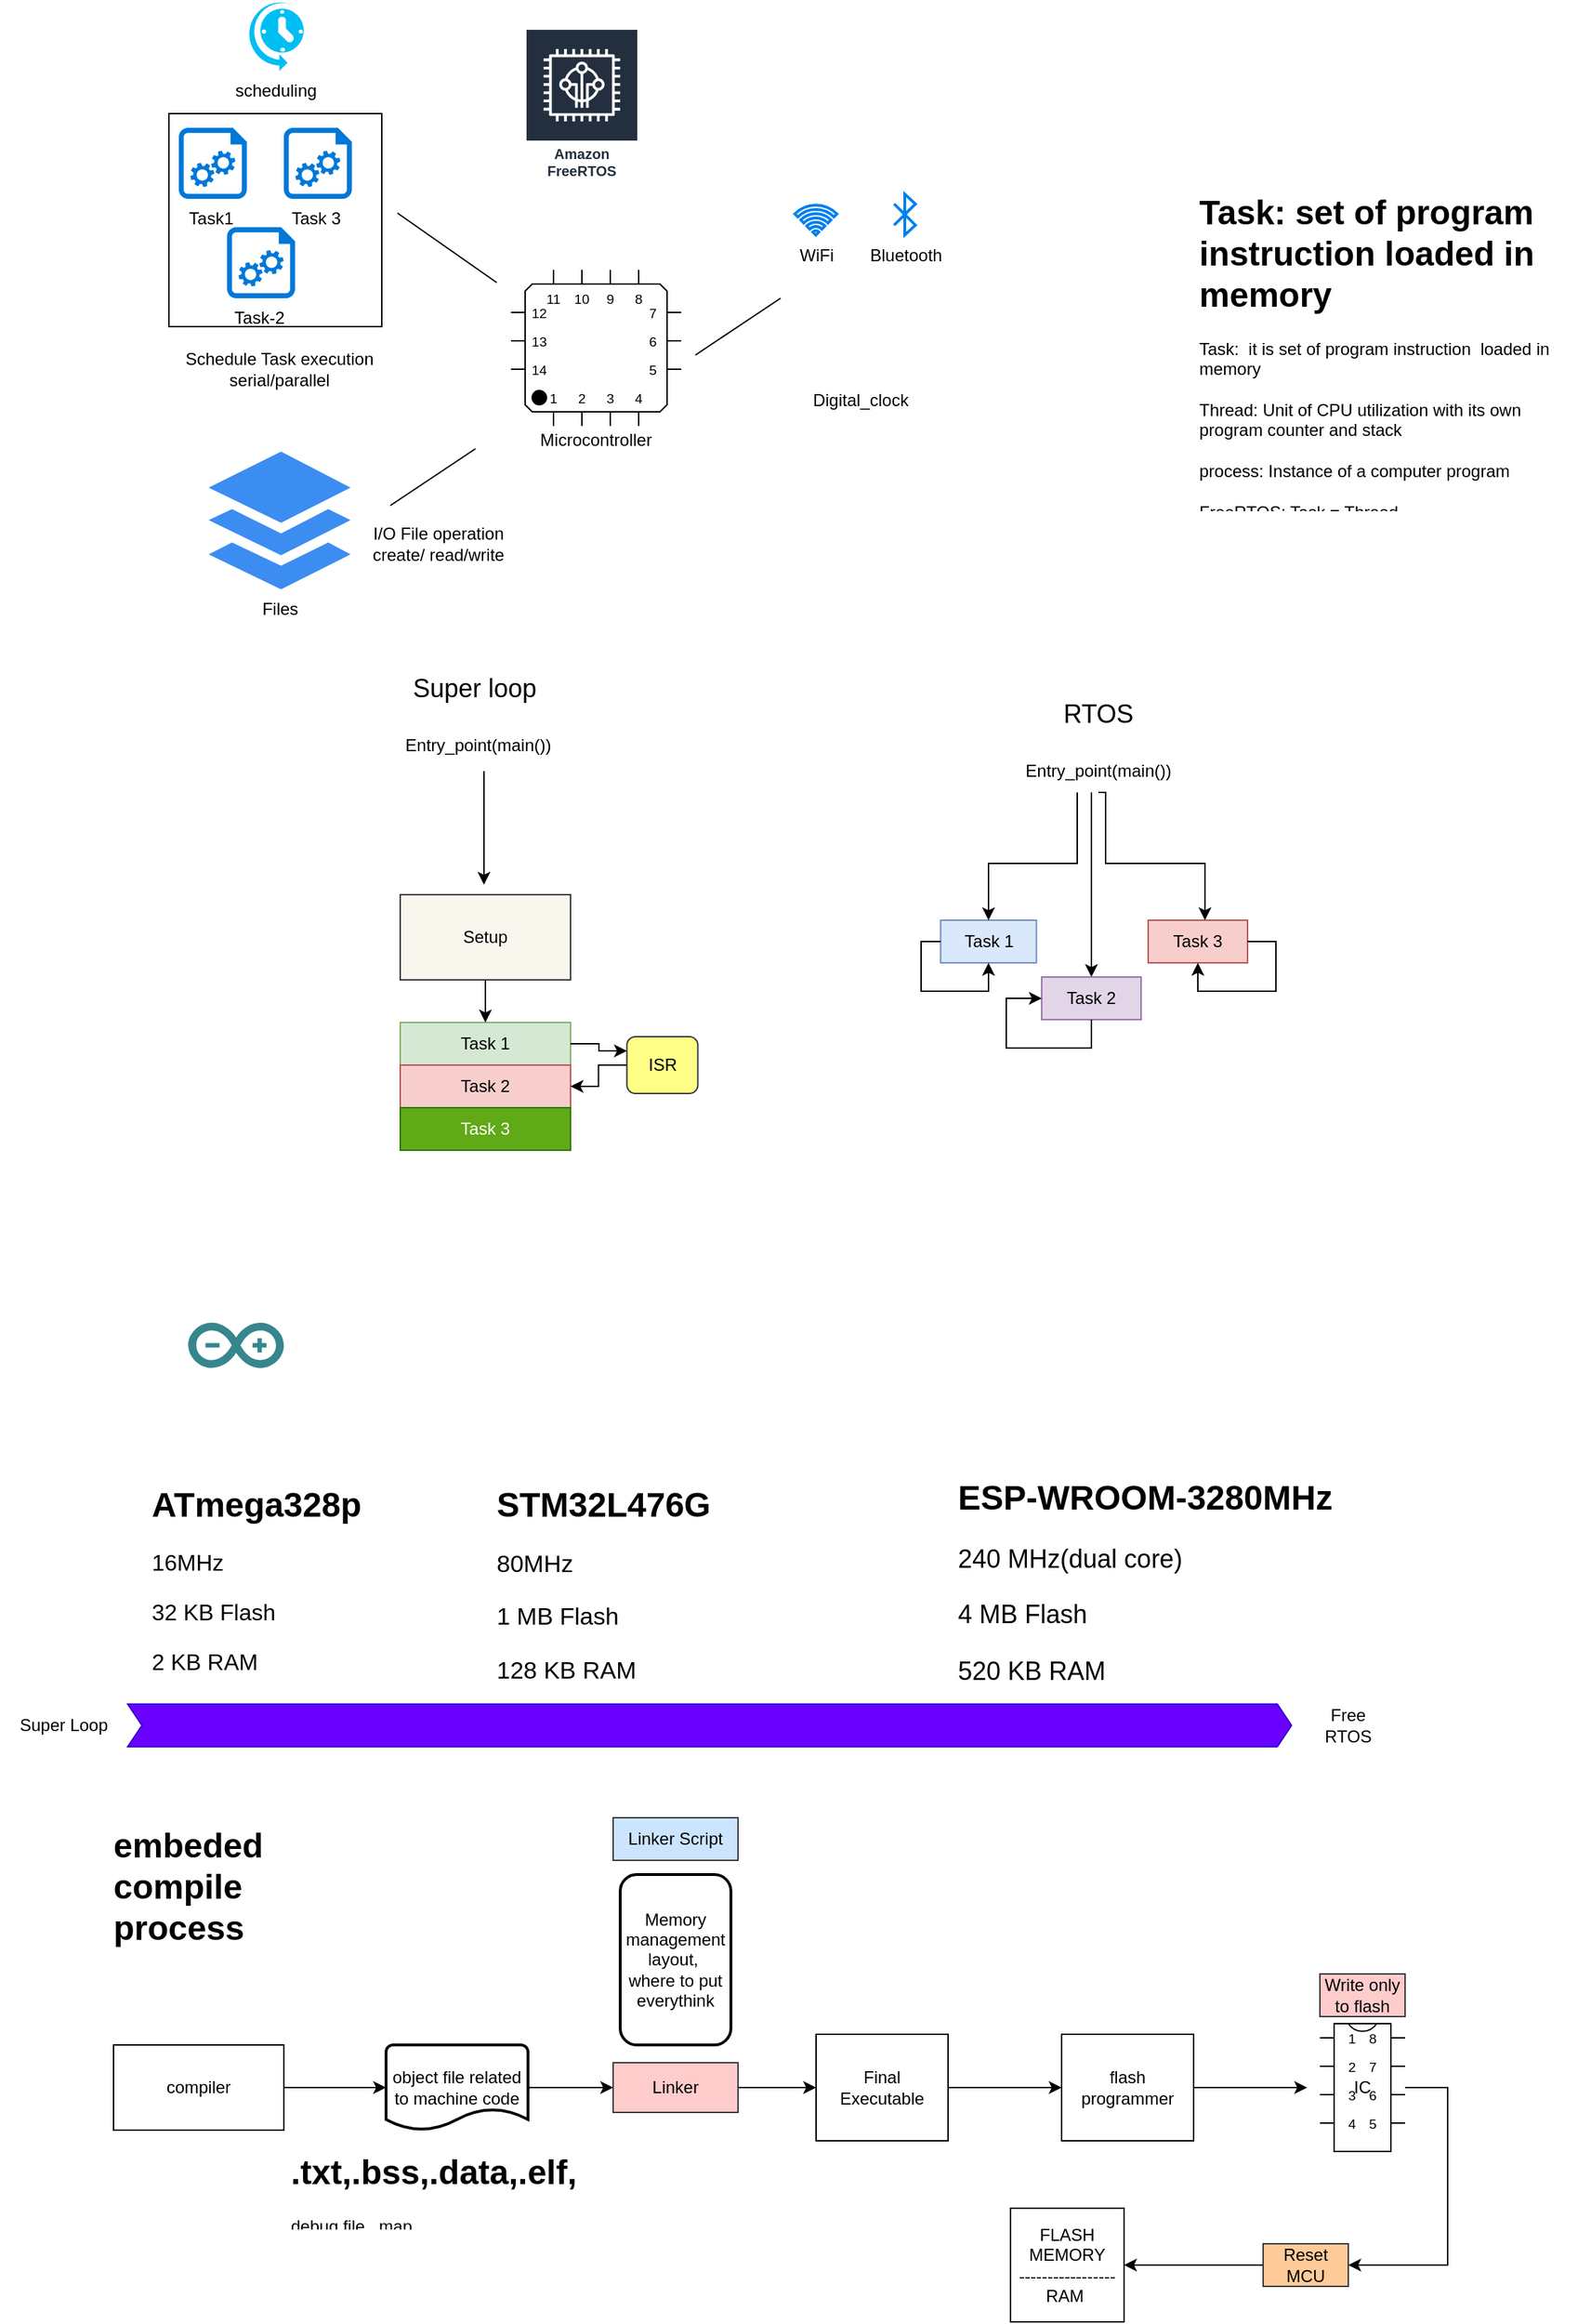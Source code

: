 <mxfile version="22.1.7" type="github">
  <diagram name="Page-1" id="-Vkcal_bhPAOWxp8P6Br">
    <mxGraphModel dx="695" dy="315" grid="1" gridSize="10" guides="1" tooltips="1" connect="1" arrows="1" fold="1" page="1" pageScale="1" pageWidth="1169" pageHeight="827" math="0" shadow="0">
      <root>
        <mxCell id="0" />
        <mxCell id="1" parent="0" />
        <mxCell id="rbhz-g9StdZ_2ZMO7E4P-5" value="" style="whiteSpace=wrap;html=1;aspect=fixed;" vertex="1" parent="1">
          <mxGeometry x="149" y="90" width="150" height="150" as="geometry" />
        </mxCell>
        <mxCell id="rbhz-g9StdZ_2ZMO7E4P-1" value="Amazon FreeRTOS" style="sketch=0;outlineConnect=0;fontColor=#232F3E;gradientColor=none;strokeColor=#ffffff;fillColor=#232F3E;dashed=0;verticalLabelPosition=middle;verticalAlign=bottom;align=center;html=1;whiteSpace=wrap;fontSize=10;fontStyle=1;spacing=3;shape=mxgraph.aws4.productIcon;prIcon=mxgraph.aws4.freertos;" vertex="1" parent="1">
          <mxGeometry x="400" y="30" width="80" height="110" as="geometry" />
        </mxCell>
        <mxCell id="rbhz-g9StdZ_2ZMO7E4P-2" value="Task 3&amp;nbsp;" style="sketch=0;aspect=fixed;pointerEvents=1;shadow=0;dashed=0;html=1;strokeColor=none;labelPosition=center;verticalLabelPosition=bottom;verticalAlign=top;align=center;shape=mxgraph.azure.startup_task;fillColor=#0078D7;" vertex="1" parent="1">
          <mxGeometry x="230" y="100" width="48" height="50" as="geometry" />
        </mxCell>
        <mxCell id="rbhz-g9StdZ_2ZMO7E4P-4" value="Task1&amp;nbsp;" style="sketch=0;aspect=fixed;pointerEvents=1;shadow=0;dashed=0;html=1;strokeColor=none;labelPosition=center;verticalLabelPosition=bottom;verticalAlign=top;align=center;shape=mxgraph.azure.startup_task;fillColor=#0078D7;" vertex="1" parent="1">
          <mxGeometry x="156" y="100" width="48" height="50" as="geometry" />
        </mxCell>
        <mxCell id="rbhz-g9StdZ_2ZMO7E4P-3" value="Task-2&amp;nbsp;" style="sketch=0;aspect=fixed;pointerEvents=1;shadow=0;dashed=0;html=1;strokeColor=none;labelPosition=center;verticalLabelPosition=bottom;verticalAlign=top;align=center;shape=mxgraph.azure.startup_task;fillColor=#0078D7;" vertex="1" parent="1">
          <mxGeometry x="190" y="170" width="48" height="50" as="geometry" />
        </mxCell>
        <mxCell id="rbhz-g9StdZ_2ZMO7E4P-6" value="scheduling" style="verticalLabelPosition=bottom;html=1;verticalAlign=top;align=center;strokeColor=none;fillColor=#00BEF2;shape=mxgraph.azure.scheduler;pointerEvents=1;" vertex="1" parent="1">
          <mxGeometry x="204" y="10" width="40" height="50" as="geometry" />
        </mxCell>
        <mxCell id="rbhz-g9StdZ_2ZMO7E4P-7" value="Files" style="sketch=0;html=1;aspect=fixed;strokeColor=none;shadow=0;fillColor=#3B8DF1;verticalAlign=top;labelPosition=center;verticalLabelPosition=bottom;shape=mxgraph.gcp2.files" vertex="1" parent="1">
          <mxGeometry x="177" y="328" width="100" height="97" as="geometry" />
        </mxCell>
        <mxCell id="rbhz-g9StdZ_2ZMO7E4P-8" value="WiFi" style="html=1;verticalLabelPosition=bottom;align=center;labelBackgroundColor=#ffffff;verticalAlign=top;strokeWidth=2;strokeColor=#0080F0;shadow=0;dashed=0;shape=mxgraph.ios7.icons.wifi;pointerEvents=1" vertex="1" parent="1">
          <mxGeometry x="590" y="154.5" width="29.7" height="21" as="geometry" />
        </mxCell>
        <mxCell id="rbhz-g9StdZ_2ZMO7E4P-9" value="Bluetooth" style="html=1;verticalLabelPosition=bottom;align=center;labelBackgroundColor=#ffffff;verticalAlign=top;strokeWidth=2;strokeColor=#0080F0;shadow=0;dashed=0;shape=mxgraph.ios7.icons.bluetooth;pointerEvents=1" vertex="1" parent="1">
          <mxGeometry x="660" y="146.7" width="15" height="28.8" as="geometry" />
        </mxCell>
        <mxCell id="rbhz-g9StdZ_2ZMO7E4P-10" value="Digital_clock" style="shape=image;html=1;verticalAlign=top;verticalLabelPosition=bottom;labelBackgroundColor=#ffffff;imageAspect=0;aspect=fixed;image=https://cdn2.iconfinder.com/data/icons/date-and-time-fill-outline/64/Alarm_clock_digital_time-128.png" vertex="1" parent="1">
          <mxGeometry x="597" y="200" width="78" height="78" as="geometry" />
        </mxCell>
        <mxCell id="rbhz-g9StdZ_2ZMO7E4P-11" value="&lt;br&gt;&lt;br&gt;&lt;br&gt;&lt;br&gt;&lt;br&gt;&lt;br&gt;&lt;br&gt;&lt;br&gt;&lt;br&gt;Microcontroller" style="shadow=0;dashed=0;align=center;html=1;strokeWidth=1;shape=mxgraph.electrical.logic_gates.qfp_ic;whiteSpace=wrap;labelNames=a,b,c,d,e,f,g,h,i,j,k,l,m,n,o,p,q,r,s,t,u,v,w,x,y,z,a1,b1,c1,d1,e1,f1,g1,h1,i1,j1,k1,l1,m1,n1;" vertex="1" parent="1">
          <mxGeometry x="390" y="200" width="120" height="110" as="geometry" />
        </mxCell>
        <mxCell id="rbhz-g9StdZ_2ZMO7E4P-12" value="" style="endArrow=none;html=1;rounded=0;" edge="1" parent="1">
          <mxGeometry width="50" height="50" relative="1" as="geometry">
            <mxPoint x="580" y="220" as="sourcePoint" />
            <mxPoint x="520" y="260" as="targetPoint" />
            <Array as="points">
              <mxPoint x="550" y="240" />
            </Array>
          </mxGeometry>
        </mxCell>
        <mxCell id="rbhz-g9StdZ_2ZMO7E4P-13" value="" style="endArrow=none;html=1;rounded=0;" edge="1" parent="1">
          <mxGeometry width="50" height="50" relative="1" as="geometry">
            <mxPoint x="365" y="326" as="sourcePoint" />
            <mxPoint x="305" y="366" as="targetPoint" />
            <Array as="points">
              <mxPoint x="335" y="346" />
            </Array>
          </mxGeometry>
        </mxCell>
        <mxCell id="rbhz-g9StdZ_2ZMO7E4P-14" value="" style="endArrow=none;html=1;rounded=0;" edge="1" parent="1">
          <mxGeometry width="50" height="50" relative="1" as="geometry">
            <mxPoint x="380" y="209" as="sourcePoint" />
            <mxPoint x="310" y="160" as="targetPoint" />
          </mxGeometry>
        </mxCell>
        <mxCell id="rbhz-g9StdZ_2ZMO7E4P-38" value="&lt;h1&gt;Task: set of program instruction loaded in memory&amp;nbsp;&lt;/h1&gt;&lt;div&gt;Task:&amp;nbsp; it is set of program instruction&amp;nbsp; loaded in memory&amp;nbsp;&lt;/div&gt;&lt;div&gt;&lt;br&gt;&lt;/div&gt;&lt;div&gt;Thread: Unit of CPU utilization with its own program counter and stack&lt;/div&gt;&lt;div&gt;&lt;br&gt;&lt;/div&gt;&lt;div&gt;process: Instance of a computer program&amp;nbsp;&lt;/div&gt;&lt;div&gt;&lt;br&gt;&lt;/div&gt;&lt;div&gt;FreeRTOS: Task = Thread&lt;/div&gt;&lt;div&gt;&lt;br&gt;&lt;/div&gt;&lt;div&gt;ISR:&amp;nbsp; Interrupt Service Routine&lt;/div&gt;&lt;div&gt;&lt;br&gt;&lt;/div&gt;" style="text;html=1;strokeColor=none;fillColor=none;spacing=5;spacingTop=-20;whiteSpace=wrap;overflow=hidden;rounded=0;" vertex="1" parent="1">
          <mxGeometry x="870" y="140" width="280" height="230" as="geometry" />
        </mxCell>
        <mxCell id="rbhz-g9StdZ_2ZMO7E4P-39" value="" style="dashed=0;outlineConnect=0;html=1;align=center;labelPosition=center;verticalLabelPosition=bottom;verticalAlign=top;shape=mxgraph.weblogos.arduino;fillColor=#36868D;strokeColor=none" vertex="1" parent="1">
          <mxGeometry x="162.6" y="941.34" width="67.4" height="32" as="geometry" />
        </mxCell>
        <mxCell id="rbhz-g9StdZ_2ZMO7E4P-41" value="" style="shape=image;imageAspect=0;aspect=fixed;verticalLabelPosition=bottom;verticalAlign=top;image=https://i.ytimg.com/vi/C9tZwgizziM/maxresdefault.jpg;" vertex="1" parent="1">
          <mxGeometry x="295" y="880" width="310" height="174.67" as="geometry" />
        </mxCell>
        <mxCell id="rbhz-g9StdZ_2ZMO7E4P-43" value="" style="shape=image;imageAspect=0;aspect=fixed;verticalLabelPosition=bottom;verticalAlign=top;image=https://encrypted-tbn0.gstatic.com/images?q=tbn:ANd9GcT3ragf61yitlmY3Ci1eBVho4qEFC9nOob-o6z35rBw2hFlDMPmoTedaJmQObqFZkUGd-U&amp;usqp=CAU;" vertex="1" parent="1">
          <mxGeometry x="650" y="871.84" width="264" height="191" as="geometry" />
        </mxCell>
        <mxCell id="rbhz-g9StdZ_2ZMO7E4P-44" value="" style="html=1;shadow=0;dashed=0;align=center;verticalAlign=middle;shape=mxgraph.arrows2.arrow;dy=0;dx=10;notch=10;fillColor=#6a00ff;strokeColor=#3700CC;fontColor=#ffffff;" vertex="1" parent="1">
          <mxGeometry x="120" y="1210" width="820" height="30" as="geometry" />
        </mxCell>
        <mxCell id="rbhz-g9StdZ_2ZMO7E4P-45" value="&lt;h1&gt;ATmega328p&lt;/h1&gt;&lt;p style=&quot;font-size: 16px;&quot;&gt;&lt;font style=&quot;font-size: 16px;&quot;&gt;16MHz&lt;/font&gt;&lt;/p&gt;&lt;p style=&quot;font-size: 16px;&quot;&gt;&lt;font style=&quot;font-size: 16px;&quot;&gt;32 KB Flash&amp;nbsp;&lt;/font&gt;&lt;/p&gt;&lt;p style=&quot;font-size: 16px;&quot;&gt;&lt;font style=&quot;font-size: 16px;&quot;&gt;2 KB RAM&lt;/font&gt;&lt;/p&gt;" style="text;html=1;strokeColor=none;fillColor=none;spacing=5;spacingTop=-20;whiteSpace=wrap;overflow=hidden;rounded=0;" vertex="1" parent="1">
          <mxGeometry x="132" y="1050" width="190" height="150" as="geometry" />
        </mxCell>
        <mxCell id="rbhz-g9StdZ_2ZMO7E4P-46" value="&lt;h1&gt;STM32L476G&lt;/h1&gt;&lt;p style=&quot;font-size: 17px;&quot;&gt;&lt;font style=&quot;font-size: 17px;&quot;&gt;80MHz&lt;/font&gt;&lt;/p&gt;&lt;p style=&quot;font-size: 17px;&quot;&gt;&lt;font style=&quot;font-size: 17px;&quot;&gt;1 MB Flash&amp;nbsp;&lt;/font&gt;&lt;/p&gt;&lt;p style=&quot;font-size: 17px;&quot;&gt;&lt;font style=&quot;font-size: 17px;&quot;&gt;128 KB RAM&lt;/font&gt;&lt;/p&gt;" style="text;html=1;strokeColor=none;fillColor=none;spacing=5;spacingTop=-20;whiteSpace=wrap;overflow=hidden;rounded=0;" vertex="1" parent="1">
          <mxGeometry x="375" y="1050" width="190" height="150" as="geometry" />
        </mxCell>
        <mxCell id="rbhz-g9StdZ_2ZMO7E4P-47" value="&lt;h1&gt;ESP-WROOM-3280MHz&lt;/h1&gt;&lt;p style=&quot;font-size: 18px;&quot;&gt;&lt;font style=&quot;font-size: 18px;&quot;&gt;240 MHz(dual core)&lt;/font&gt;&lt;/p&gt;&lt;p style=&quot;font-size: 18px;&quot;&gt;&lt;font style=&quot;font-size: 18px;&quot;&gt;4 MB Flash&amp;nbsp;&lt;/font&gt;&lt;/p&gt;&lt;p style=&quot;font-size: 18px;&quot;&gt;&lt;font style=&quot;font-size: 18px;&quot;&gt;520 KB RAM&lt;/font&gt;&lt;/p&gt;" style="text;html=1;strokeColor=none;fillColor=none;spacing=5;spacingTop=-20;whiteSpace=wrap;overflow=hidden;rounded=0;" vertex="1" parent="1">
          <mxGeometry x="700" y="1044.67" width="280" height="155.33" as="geometry" />
        </mxCell>
        <mxCell id="rbhz-g9StdZ_2ZMO7E4P-48" value="Super Loop" style="text;html=1;strokeColor=none;fillColor=none;align=center;verticalAlign=middle;whiteSpace=wrap;rounded=0;" vertex="1" parent="1">
          <mxGeometry x="30" y="1210" width="90" height="30" as="geometry" />
        </mxCell>
        <mxCell id="rbhz-g9StdZ_2ZMO7E4P-49" value="Free RTOS" style="text;html=1;strokeColor=none;fillColor=none;align=center;verticalAlign=middle;whiteSpace=wrap;rounded=0;" vertex="1" parent="1">
          <mxGeometry x="950" y="1210" width="60" height="30" as="geometry" />
        </mxCell>
        <mxCell id="rbhz-g9StdZ_2ZMO7E4P-56" value="" style="group" vertex="1" connectable="0" parent="1">
          <mxGeometry x="302" y="460" width="219.7" height="360" as="geometry" />
        </mxCell>
        <mxCell id="rbhz-g9StdZ_2ZMO7E4P-15" value="Setup" style="rounded=0;whiteSpace=wrap;html=1;fillColor=#f9f7ed;strokeColor=#36393d;" vertex="1" parent="rbhz-g9StdZ_2ZMO7E4P-56">
          <mxGeometry x="10" y="180" width="120" height="60" as="geometry" />
        </mxCell>
        <mxCell id="rbhz-g9StdZ_2ZMO7E4P-16" value="" style="endArrow=classic;html=1;rounded=0;" edge="1" parent="rbhz-g9StdZ_2ZMO7E4P-56">
          <mxGeometry width="50" height="50" relative="1" as="geometry">
            <mxPoint x="69" y="93" as="sourcePoint" />
            <mxPoint x="69" y="173" as="targetPoint" />
          </mxGeometry>
        </mxCell>
        <mxCell id="rbhz-g9StdZ_2ZMO7E4P-17" value="&lt;font style=&quot;font-size: 18px;&quot;&gt;Super loop&amp;nbsp;&lt;/font&gt;" style="text;html=1;strokeColor=none;fillColor=none;align=center;verticalAlign=middle;whiteSpace=wrap;rounded=0;" vertex="1" parent="rbhz-g9StdZ_2ZMO7E4P-56">
          <mxGeometry width="130" height="70" as="geometry" />
        </mxCell>
        <mxCell id="rbhz-g9StdZ_2ZMO7E4P-19" value="Entry_point(main())&lt;br&gt;" style="text;html=1;strokeColor=none;fillColor=none;align=center;verticalAlign=middle;whiteSpace=wrap;rounded=0;" vertex="1" parent="rbhz-g9StdZ_2ZMO7E4P-56">
          <mxGeometry x="35" y="60" width="60" height="30" as="geometry" />
        </mxCell>
        <mxCell id="rbhz-g9StdZ_2ZMO7E4P-20" value="Task 1" style="rounded=0;whiteSpace=wrap;html=1;fillColor=#d5e8d4;strokeColor=#82b366;" vertex="1" parent="rbhz-g9StdZ_2ZMO7E4P-56">
          <mxGeometry x="10" y="270" width="120" height="30" as="geometry" />
        </mxCell>
        <mxCell id="rbhz-g9StdZ_2ZMO7E4P-21" value="" style="edgeStyle=orthogonalEdgeStyle;rounded=0;orthogonalLoop=1;jettySize=auto;html=1;" edge="1" parent="rbhz-g9StdZ_2ZMO7E4P-56" source="rbhz-g9StdZ_2ZMO7E4P-15" target="rbhz-g9StdZ_2ZMO7E4P-20">
          <mxGeometry relative="1" as="geometry" />
        </mxCell>
        <mxCell id="rbhz-g9StdZ_2ZMO7E4P-22" value="Task 2" style="rounded=0;whiteSpace=wrap;html=1;fillColor=#f8cecc;strokeColor=#b85450;" vertex="1" parent="rbhz-g9StdZ_2ZMO7E4P-56">
          <mxGeometry x="10" y="300" width="120" height="30" as="geometry" />
        </mxCell>
        <mxCell id="rbhz-g9StdZ_2ZMO7E4P-24" value="Task 3" style="rounded=0;whiteSpace=wrap;html=1;fillColor=#60a917;fontColor=#ffffff;strokeColor=#2D7600;" vertex="1" parent="rbhz-g9StdZ_2ZMO7E4P-56">
          <mxGeometry x="10" y="330" width="120" height="30" as="geometry" />
        </mxCell>
        <mxCell id="rbhz-g9StdZ_2ZMO7E4P-37" style="edgeStyle=orthogonalEdgeStyle;rounded=0;orthogonalLoop=1;jettySize=auto;html=1;entryX=1;entryY=0.5;entryDx=0;entryDy=0;" edge="1" parent="rbhz-g9StdZ_2ZMO7E4P-56" source="rbhz-g9StdZ_2ZMO7E4P-35" target="rbhz-g9StdZ_2ZMO7E4P-22">
          <mxGeometry relative="1" as="geometry" />
        </mxCell>
        <mxCell id="rbhz-g9StdZ_2ZMO7E4P-35" value="ISR" style="rounded=1;whiteSpace=wrap;html=1;fillColor=#ffff88;strokeColor=#36393d;" vertex="1" parent="rbhz-g9StdZ_2ZMO7E4P-56">
          <mxGeometry x="169.7" y="280" width="50" height="40" as="geometry" />
        </mxCell>
        <mxCell id="rbhz-g9StdZ_2ZMO7E4P-36" style="edgeStyle=orthogonalEdgeStyle;rounded=0;orthogonalLoop=1;jettySize=auto;html=1;exitX=1;exitY=0.5;exitDx=0;exitDy=0;entryX=0;entryY=0.25;entryDx=0;entryDy=0;" edge="1" parent="rbhz-g9StdZ_2ZMO7E4P-56" source="rbhz-g9StdZ_2ZMO7E4P-20" target="rbhz-g9StdZ_2ZMO7E4P-35">
          <mxGeometry relative="1" as="geometry" />
        </mxCell>
        <mxCell id="rbhz-g9StdZ_2ZMO7E4P-58" value="" style="group" vertex="1" connectable="0" parent="1">
          <mxGeometry x="679" y="478" width="250" height="270" as="geometry" />
        </mxCell>
        <mxCell id="rbhz-g9StdZ_2ZMO7E4P-27" value="&lt;span style=&quot;font-size: 18px;&quot;&gt;RTOS&lt;/span&gt;" style="text;html=1;strokeColor=none;fillColor=none;align=center;verticalAlign=middle;whiteSpace=wrap;rounded=0;" vertex="1" parent="rbhz-g9StdZ_2ZMO7E4P-58">
          <mxGeometry x="60" width="130" height="70" as="geometry" />
        </mxCell>
        <mxCell id="rbhz-g9StdZ_2ZMO7E4P-28" value="Entry_point(main())&lt;br&gt;" style="text;html=1;strokeColor=none;fillColor=none;align=center;verticalAlign=middle;whiteSpace=wrap;rounded=0;" vertex="1" parent="rbhz-g9StdZ_2ZMO7E4P-58">
          <mxGeometry x="95" y="60" width="60" height="30" as="geometry" />
        </mxCell>
        <mxCell id="rbhz-g9StdZ_2ZMO7E4P-29" value="" style="endArrow=classic;html=1;rounded=0;entryX=0.5;entryY=0;entryDx=0;entryDy=0;" edge="1" parent="rbhz-g9StdZ_2ZMO7E4P-58" target="rbhz-g9StdZ_2ZMO7E4P-34">
          <mxGeometry width="50" height="50" relative="1" as="geometry">
            <mxPoint x="120" y="90" as="sourcePoint" />
            <mxPoint x="120" y="170" as="targetPoint" />
          </mxGeometry>
        </mxCell>
        <mxCell id="rbhz-g9StdZ_2ZMO7E4P-30" value="Task 1" style="rounded=0;whiteSpace=wrap;html=1;fillColor=#dae8fc;strokeColor=#6c8ebf;" vertex="1" parent="rbhz-g9StdZ_2ZMO7E4P-58">
          <mxGeometry x="13.75" y="180" width="67.5" height="30" as="geometry" />
        </mxCell>
        <mxCell id="rbhz-g9StdZ_2ZMO7E4P-33" style="edgeStyle=orthogonalEdgeStyle;rounded=0;orthogonalLoop=1;jettySize=auto;html=1;entryX=0.5;entryY=0;entryDx=0;entryDy=0;" edge="1" parent="rbhz-g9StdZ_2ZMO7E4P-58" source="rbhz-g9StdZ_2ZMO7E4P-28" target="rbhz-g9StdZ_2ZMO7E4P-30">
          <mxGeometry relative="1" as="geometry">
            <Array as="points">
              <mxPoint x="110" y="140" />
              <mxPoint x="47" y="140" />
            </Array>
          </mxGeometry>
        </mxCell>
        <mxCell id="rbhz-g9StdZ_2ZMO7E4P-31" value="Task 3" style="rounded=0;whiteSpace=wrap;html=1;fillColor=#f8cecc;strokeColor=#b85450;" vertex="1" parent="rbhz-g9StdZ_2ZMO7E4P-58">
          <mxGeometry x="160" y="180" width="70" height="30" as="geometry" />
        </mxCell>
        <mxCell id="rbhz-g9StdZ_2ZMO7E4P-34" value="Task 2" style="rounded=0;whiteSpace=wrap;html=1;fillColor=#e1d5e7;strokeColor=#9673a6;" vertex="1" parent="rbhz-g9StdZ_2ZMO7E4P-58">
          <mxGeometry x="85" y="220" width="70" height="30" as="geometry" />
        </mxCell>
        <mxCell id="rbhz-g9StdZ_2ZMO7E4P-50" style="edgeStyle=orthogonalEdgeStyle;rounded=0;orthogonalLoop=1;jettySize=auto;html=1;entryX=0.5;entryY=1;entryDx=0;entryDy=0;exitX=1;exitY=0.5;exitDx=0;exitDy=0;" edge="1" parent="rbhz-g9StdZ_2ZMO7E4P-58" source="rbhz-g9StdZ_2ZMO7E4P-31" target="rbhz-g9StdZ_2ZMO7E4P-31">
          <mxGeometry relative="1" as="geometry">
            <Array as="points">
              <mxPoint x="250" y="195" />
              <mxPoint x="250" y="230" />
              <mxPoint x="195" y="230" />
            </Array>
          </mxGeometry>
        </mxCell>
        <mxCell id="rbhz-g9StdZ_2ZMO7E4P-52" style="edgeStyle=orthogonalEdgeStyle;rounded=0;orthogonalLoop=1;jettySize=auto;html=1;exitX=0.5;exitY=1;exitDx=0;exitDy=0;entryX=0;entryY=0.5;entryDx=0;entryDy=0;" edge="1" parent="rbhz-g9StdZ_2ZMO7E4P-58" source="rbhz-g9StdZ_2ZMO7E4P-34" target="rbhz-g9StdZ_2ZMO7E4P-34">
          <mxGeometry relative="1" as="geometry">
            <Array as="points">
              <mxPoint x="120" y="270" />
              <mxPoint x="60" y="270" />
              <mxPoint x="60" y="235" />
            </Array>
          </mxGeometry>
        </mxCell>
        <mxCell id="rbhz-g9StdZ_2ZMO7E4P-32" style="edgeStyle=orthogonalEdgeStyle;rounded=0;orthogonalLoop=1;jettySize=auto;html=1;exitX=0.5;exitY=1;exitDx=0;exitDy=0;" edge="1" parent="rbhz-g9StdZ_2ZMO7E4P-58" source="rbhz-g9StdZ_2ZMO7E4P-28" target="rbhz-g9StdZ_2ZMO7E4P-31">
          <mxGeometry relative="1" as="geometry">
            <Array as="points">
              <mxPoint x="130" y="90" />
              <mxPoint x="130" y="140" />
              <mxPoint x="200" y="140" />
            </Array>
          </mxGeometry>
        </mxCell>
        <mxCell id="rbhz-g9StdZ_2ZMO7E4P-55" style="edgeStyle=orthogonalEdgeStyle;rounded=0;orthogonalLoop=1;jettySize=auto;html=1;entryX=0.5;entryY=1;entryDx=0;entryDy=0;" edge="1" parent="rbhz-g9StdZ_2ZMO7E4P-58" source="rbhz-g9StdZ_2ZMO7E4P-30" target="rbhz-g9StdZ_2ZMO7E4P-30">
          <mxGeometry relative="1" as="geometry">
            <Array as="points">
              <mxPoint y="195" />
              <mxPoint y="230" />
              <mxPoint x="48" y="230" />
            </Array>
          </mxGeometry>
        </mxCell>
        <mxCell id="rbhz-g9StdZ_2ZMO7E4P-60" value="&lt;h1&gt;embeded compile process&lt;/h1&gt;" style="text;html=1;strokeColor=none;fillColor=none;spacing=5;spacingTop=-20;whiteSpace=wrap;overflow=hidden;rounded=0;" vertex="1" parent="1">
          <mxGeometry x="105" y="1290" width="190" height="120" as="geometry" />
        </mxCell>
        <mxCell id="rbhz-g9StdZ_2ZMO7E4P-61" value="compiler" style="rounded=0;whiteSpace=wrap;html=1;" vertex="1" parent="1">
          <mxGeometry x="110" y="1450" width="120" height="60" as="geometry" />
        </mxCell>
        <mxCell id="rbhz-g9StdZ_2ZMO7E4P-72" style="edgeStyle=orthogonalEdgeStyle;rounded=0;orthogonalLoop=1;jettySize=auto;html=1;" edge="1" parent="1" source="rbhz-g9StdZ_2ZMO7E4P-62" target="rbhz-g9StdZ_2ZMO7E4P-71">
          <mxGeometry relative="1" as="geometry" />
        </mxCell>
        <mxCell id="rbhz-g9StdZ_2ZMO7E4P-62" value="object file related to machine code" style="strokeWidth=2;html=1;shape=mxgraph.flowchart.document2;whiteSpace=wrap;size=0.25;" vertex="1" parent="1">
          <mxGeometry x="302" y="1450" width="100" height="60" as="geometry" />
        </mxCell>
        <mxCell id="rbhz-g9StdZ_2ZMO7E4P-63" style="edgeStyle=orthogonalEdgeStyle;rounded=0;orthogonalLoop=1;jettySize=auto;html=1;entryX=0;entryY=0.5;entryDx=0;entryDy=0;entryPerimeter=0;" edge="1" parent="1" source="rbhz-g9StdZ_2ZMO7E4P-61" target="rbhz-g9StdZ_2ZMO7E4P-62">
          <mxGeometry relative="1" as="geometry" />
        </mxCell>
        <mxCell id="rbhz-g9StdZ_2ZMO7E4P-64" value="&lt;h1&gt;.txt,.bss,.data,.elf,&amp;nbsp;&lt;/h1&gt;&lt;div&gt;debug file&amp;nbsp; .map,&amp;nbsp;&lt;/div&gt;" style="text;html=1;strokeColor=none;fillColor=none;spacing=5;spacingTop=-20;whiteSpace=wrap;overflow=hidden;rounded=0;" vertex="1" parent="1">
          <mxGeometry x="230" y="1520" width="220" height="60" as="geometry" />
        </mxCell>
        <mxCell id="rbhz-g9StdZ_2ZMO7E4P-65" value="Memory management layout,&amp;nbsp;&lt;br&gt;where to put everythink" style="rounded=1;whiteSpace=wrap;html=1;strokeWidth=2;" vertex="1" parent="1">
          <mxGeometry x="467" y="1330" width="78" height="120" as="geometry" />
        </mxCell>
        <mxCell id="rbhz-g9StdZ_2ZMO7E4P-67" value="Linker Script" style="text;html=1;strokeColor=#36393d;fillColor=#cce5ff;align=center;verticalAlign=middle;whiteSpace=wrap;rounded=0;" vertex="1" parent="1">
          <mxGeometry x="462" y="1290" width="88" height="30" as="geometry" />
        </mxCell>
        <mxCell id="rbhz-g9StdZ_2ZMO7E4P-74" value="" style="edgeStyle=orthogonalEdgeStyle;rounded=0;orthogonalLoop=1;jettySize=auto;html=1;" edge="1" parent="1" source="rbhz-g9StdZ_2ZMO7E4P-71" target="rbhz-g9StdZ_2ZMO7E4P-73">
          <mxGeometry relative="1" as="geometry" />
        </mxCell>
        <mxCell id="rbhz-g9StdZ_2ZMO7E4P-71" value="Linker" style="text;html=1;strokeColor=#36393d;fillColor=#ffcccc;align=center;verticalAlign=middle;whiteSpace=wrap;rounded=0;" vertex="1" parent="1">
          <mxGeometry x="462" y="1462.5" width="88" height="35" as="geometry" />
        </mxCell>
        <mxCell id="rbhz-g9StdZ_2ZMO7E4P-76" value="" style="edgeStyle=orthogonalEdgeStyle;rounded=0;orthogonalLoop=1;jettySize=auto;html=1;" edge="1" parent="1" source="rbhz-g9StdZ_2ZMO7E4P-73" target="rbhz-g9StdZ_2ZMO7E4P-75">
          <mxGeometry relative="1" as="geometry" />
        </mxCell>
        <mxCell id="rbhz-g9StdZ_2ZMO7E4P-73" value="Final &lt;br&gt;Executable" style="rounded=0;whiteSpace=wrap;html=1;" vertex="1" parent="1">
          <mxGeometry x="605" y="1442.5" width="93" height="75" as="geometry" />
        </mxCell>
        <mxCell id="rbhz-g9StdZ_2ZMO7E4P-78" value="" style="edgeStyle=orthogonalEdgeStyle;rounded=0;orthogonalLoop=1;jettySize=auto;html=1;" edge="1" parent="1" source="rbhz-g9StdZ_2ZMO7E4P-75">
          <mxGeometry relative="1" as="geometry">
            <mxPoint x="951" y="1480" as="targetPoint" />
          </mxGeometry>
        </mxCell>
        <mxCell id="rbhz-g9StdZ_2ZMO7E4P-75" value="flash programmer" style="rounded=0;whiteSpace=wrap;html=1;" vertex="1" parent="1">
          <mxGeometry x="778" y="1442.5" width="93" height="75" as="geometry" />
        </mxCell>
        <mxCell id="rbhz-g9StdZ_2ZMO7E4P-84" value="" style="edgeStyle=orthogonalEdgeStyle;rounded=0;orthogonalLoop=1;jettySize=auto;html=1;entryX=1;entryY=0.5;entryDx=0;entryDy=0;" edge="1" parent="1" source="rbhz-g9StdZ_2ZMO7E4P-79" target="rbhz-g9StdZ_2ZMO7E4P-85">
          <mxGeometry relative="1" as="geometry">
            <mxPoint x="1070.0" y="1480" as="targetPoint" />
            <Array as="points">
              <mxPoint x="1050" y="1480" />
              <mxPoint x="1050" y="1605" />
            </Array>
          </mxGeometry>
        </mxCell>
        <mxCell id="rbhz-g9StdZ_2ZMO7E4P-79" value="IC" style="shadow=0;dashed=0;align=center;html=1;strokeWidth=1;shape=mxgraph.electrical.logic_gates.dual_inline_ic;labelNames=a,b,c,d,e,f,g,h,i,j,k,l,m,n,o,p,q,r,s,t;whiteSpace=wrap;" vertex="1" parent="1">
          <mxGeometry x="960" y="1435" width="60" height="90" as="geometry" />
        </mxCell>
        <mxCell id="rbhz-g9StdZ_2ZMO7E4P-80" value="Write only to flash" style="text;html=1;strokeColor=#36393d;fillColor=#ffcccc;align=center;verticalAlign=middle;whiteSpace=wrap;rounded=0;" vertex="1" parent="1">
          <mxGeometry x="960" y="1400" width="60" height="30" as="geometry" />
        </mxCell>
        <mxCell id="rbhz-g9StdZ_2ZMO7E4P-87" style="edgeStyle=orthogonalEdgeStyle;rounded=0;orthogonalLoop=1;jettySize=auto;html=1;entryX=1;entryY=0.5;entryDx=0;entryDy=0;" edge="1" parent="1" source="rbhz-g9StdZ_2ZMO7E4P-85" target="rbhz-g9StdZ_2ZMO7E4P-86">
          <mxGeometry relative="1" as="geometry" />
        </mxCell>
        <mxCell id="rbhz-g9StdZ_2ZMO7E4P-85" value="Reset MCU" style="text;html=1;strokeColor=#36393d;fillColor=#ffcc99;align=center;verticalAlign=middle;whiteSpace=wrap;rounded=0;" vertex="1" parent="1">
          <mxGeometry x="920" y="1590" width="60" height="30" as="geometry" />
        </mxCell>
        <mxCell id="rbhz-g9StdZ_2ZMO7E4P-86" value="FLASH MEMORY&lt;br&gt;-----------------&lt;br&gt;RAM&amp;nbsp;" style="whiteSpace=wrap;html=1;aspect=fixed;" vertex="1" parent="1">
          <mxGeometry x="742" y="1565" width="80" height="80" as="geometry" />
        </mxCell>
        <mxCell id="rbhz-g9StdZ_2ZMO7E4P-89" value="Schedule Task execution serial/parallel" style="text;html=1;strokeColor=none;fillColor=none;align=center;verticalAlign=middle;whiteSpace=wrap;rounded=0;" vertex="1" parent="1">
          <mxGeometry x="132" y="250" width="190" height="40" as="geometry" />
        </mxCell>
        <mxCell id="rbhz-g9StdZ_2ZMO7E4P-90" value="I/O File operation&lt;br&gt;create/ read/write" style="text;html=1;strokeColor=none;fillColor=none;align=center;verticalAlign=middle;whiteSpace=wrap;rounded=0;" vertex="1" parent="1">
          <mxGeometry x="244" y="373" width="190" height="40" as="geometry" />
        </mxCell>
      </root>
    </mxGraphModel>
  </diagram>
</mxfile>
